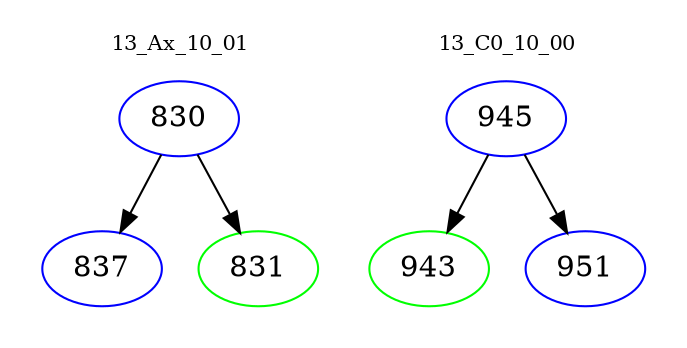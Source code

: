 digraph{
subgraph cluster_0 {
color = white
label = "13_Ax_10_01";
fontsize=10;
T0_830 [label="830", color="blue"]
T0_830 -> T0_837 [color="black"]
T0_837 [label="837", color="blue"]
T0_830 -> T0_831 [color="black"]
T0_831 [label="831", color="green"]
}
subgraph cluster_1 {
color = white
label = "13_C0_10_00";
fontsize=10;
T1_945 [label="945", color="blue"]
T1_945 -> T1_943 [color="black"]
T1_943 [label="943", color="green"]
T1_945 -> T1_951 [color="black"]
T1_951 [label="951", color="blue"]
}
}
